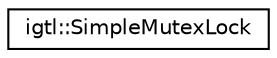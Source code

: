 digraph "Graphical Class Hierarchy"
{
  edge [fontname="Helvetica",fontsize="10",labelfontname="Helvetica",labelfontsize="10"];
  node [fontname="Helvetica",fontsize="10",shape=record];
  rankdir="LR";
  Node1 [label="igtl::SimpleMutexLock",height=0.2,width=0.4,color="black", fillcolor="white", style="filled",URL="$classigtl_1_1SimpleMutexLock.html",tooltip="Simple mutual exclusion locking class. "];
}
